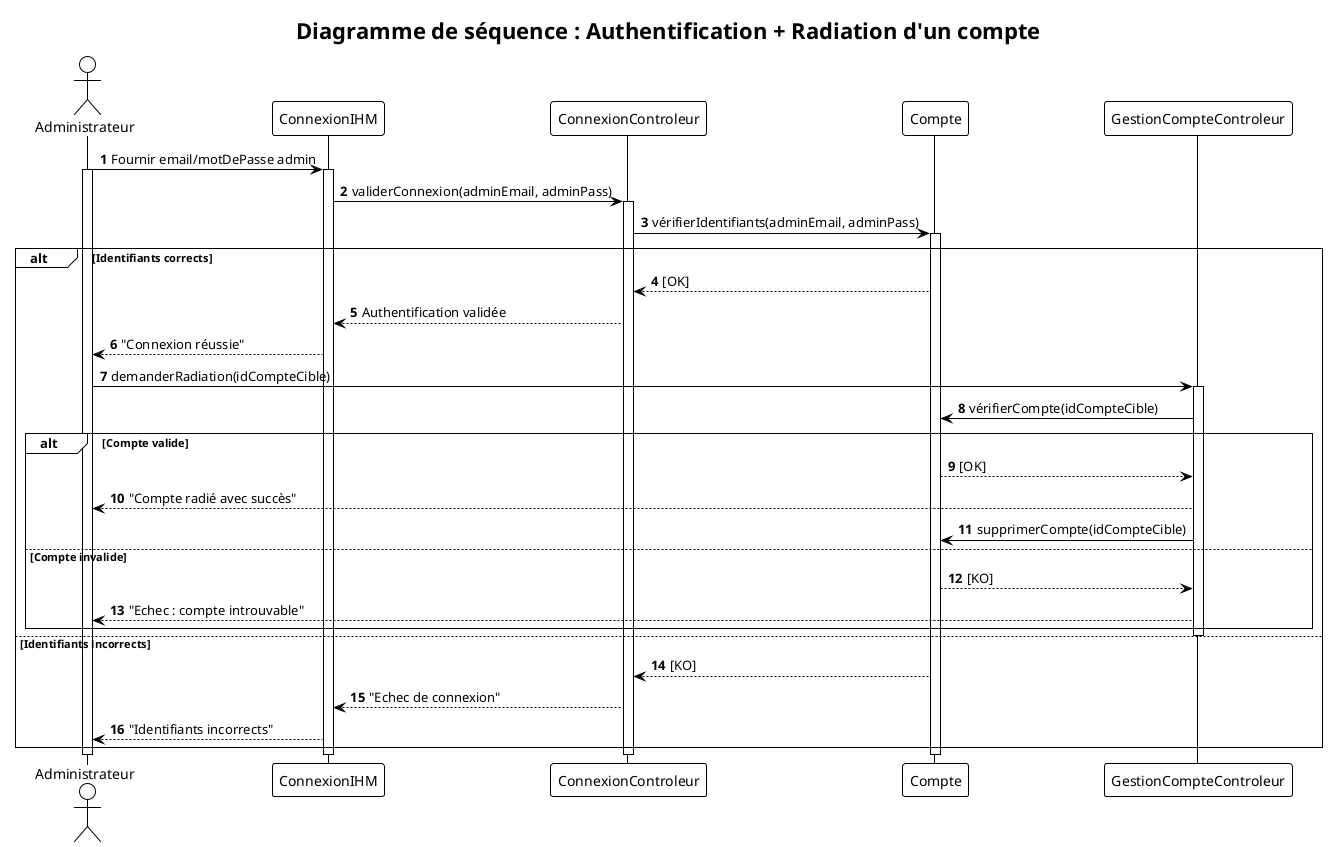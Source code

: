 @startuml
!theme plain
autonumber

actor "Administrateur" as A
participant "ConnexionIHM" as ConnIHM
participant "ConnexionControleur" as ConnCTRL
participant "Compte" as C
participant "GestionCompteControleur" as GCC

title Diagramme de séquence : Authentification + Radiation d'un compte

A -> ConnIHM : Fournir email/motDePasse admin
activate A
activate ConnIHM

ConnIHM -> ConnCTRL : validerConnexion(adminEmail, adminPass)
activate ConnCTRL

ConnCTRL -> C : vérifierIdentifiants(adminEmail, adminPass)
activate C

alt Identifiants corrects
    C --> ConnCTRL : [OK]
    ConnCTRL --> ConnIHM : Authentification validée
    ConnIHM --> A : "Connexion réussie"

    A -> GCC : demanderRadiation(idCompteCible)
    activate GCC
    GCC -> C : vérifierCompte(idCompteCible)

    alt Compte valide
        C --> GCC : [OK]
        GCC --> A : "Compte radié avec succès"
        GCC -> C : supprimerCompte(idCompteCible)
    else Compte invalide
        C --> GCC : [KO]
        GCC --> A : "Echec : compte introuvable"
    end

    deactivate GCC
else Identifiants incorrects
    C --> ConnCTRL : [KO]
    ConnCTRL --> ConnIHM : "Echec de connexion"
    ConnIHM --> A : "Identifiants incorrects"
end

deactivate C
deactivate ConnCTRL
deactivate ConnIHM
deactivate A
@enduml